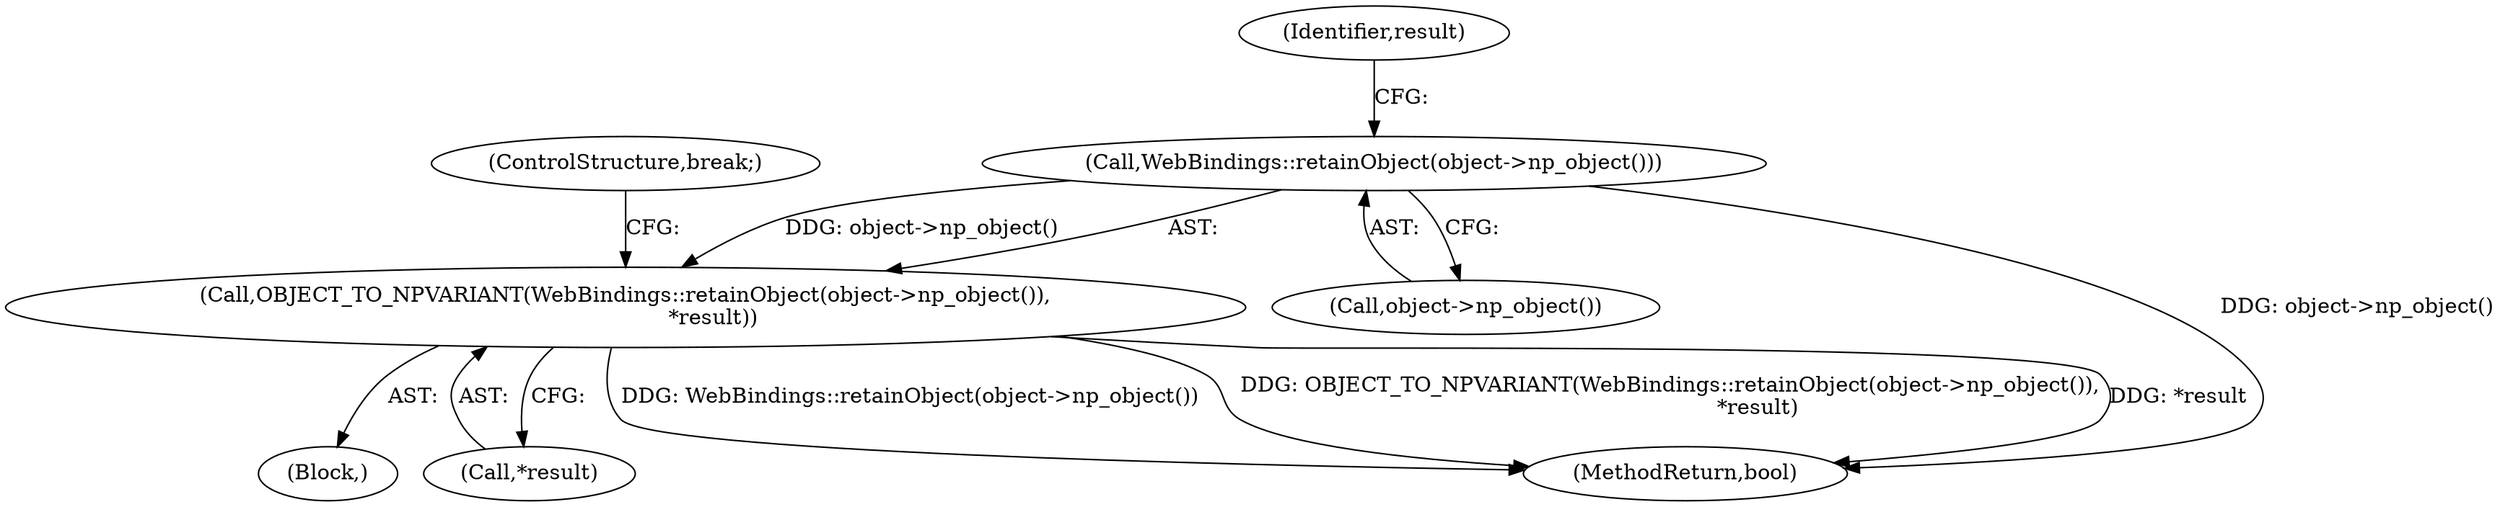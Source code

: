 digraph "0_Chrome_bf04ad0dae9f4f479f90fd2b38f634ffbaf434b4@pointer" {
"1000194" [label="(Call,OBJECT_TO_NPVARIANT(WebBindings::retainObject(object->np_object()),\n                          *result))"];
"1000195" [label="(Call,WebBindings::retainObject(object->np_object()))"];
"1000195" [label="(Call,WebBindings::retainObject(object->np_object()))"];
"1000197" [label="(Call,*result)"];
"1000183" [label="(Block,)"];
"1000208" [label="(MethodReturn,bool)"];
"1000196" [label="(Call,object->np_object())"];
"1000199" [label="(ControlStructure,break;)"];
"1000194" [label="(Call,OBJECT_TO_NPVARIANT(WebBindings::retainObject(object->np_object()),\n                          *result))"];
"1000198" [label="(Identifier,result)"];
"1000194" -> "1000183"  [label="AST: "];
"1000194" -> "1000197"  [label="CFG: "];
"1000195" -> "1000194"  [label="AST: "];
"1000197" -> "1000194"  [label="AST: "];
"1000199" -> "1000194"  [label="CFG: "];
"1000194" -> "1000208"  [label="DDG: OBJECT_TO_NPVARIANT(WebBindings::retainObject(object->np_object()),\n                          *result)"];
"1000194" -> "1000208"  [label="DDG: *result"];
"1000194" -> "1000208"  [label="DDG: WebBindings::retainObject(object->np_object())"];
"1000195" -> "1000194"  [label="DDG: object->np_object()"];
"1000195" -> "1000196"  [label="CFG: "];
"1000196" -> "1000195"  [label="AST: "];
"1000198" -> "1000195"  [label="CFG: "];
"1000195" -> "1000208"  [label="DDG: object->np_object()"];
}
